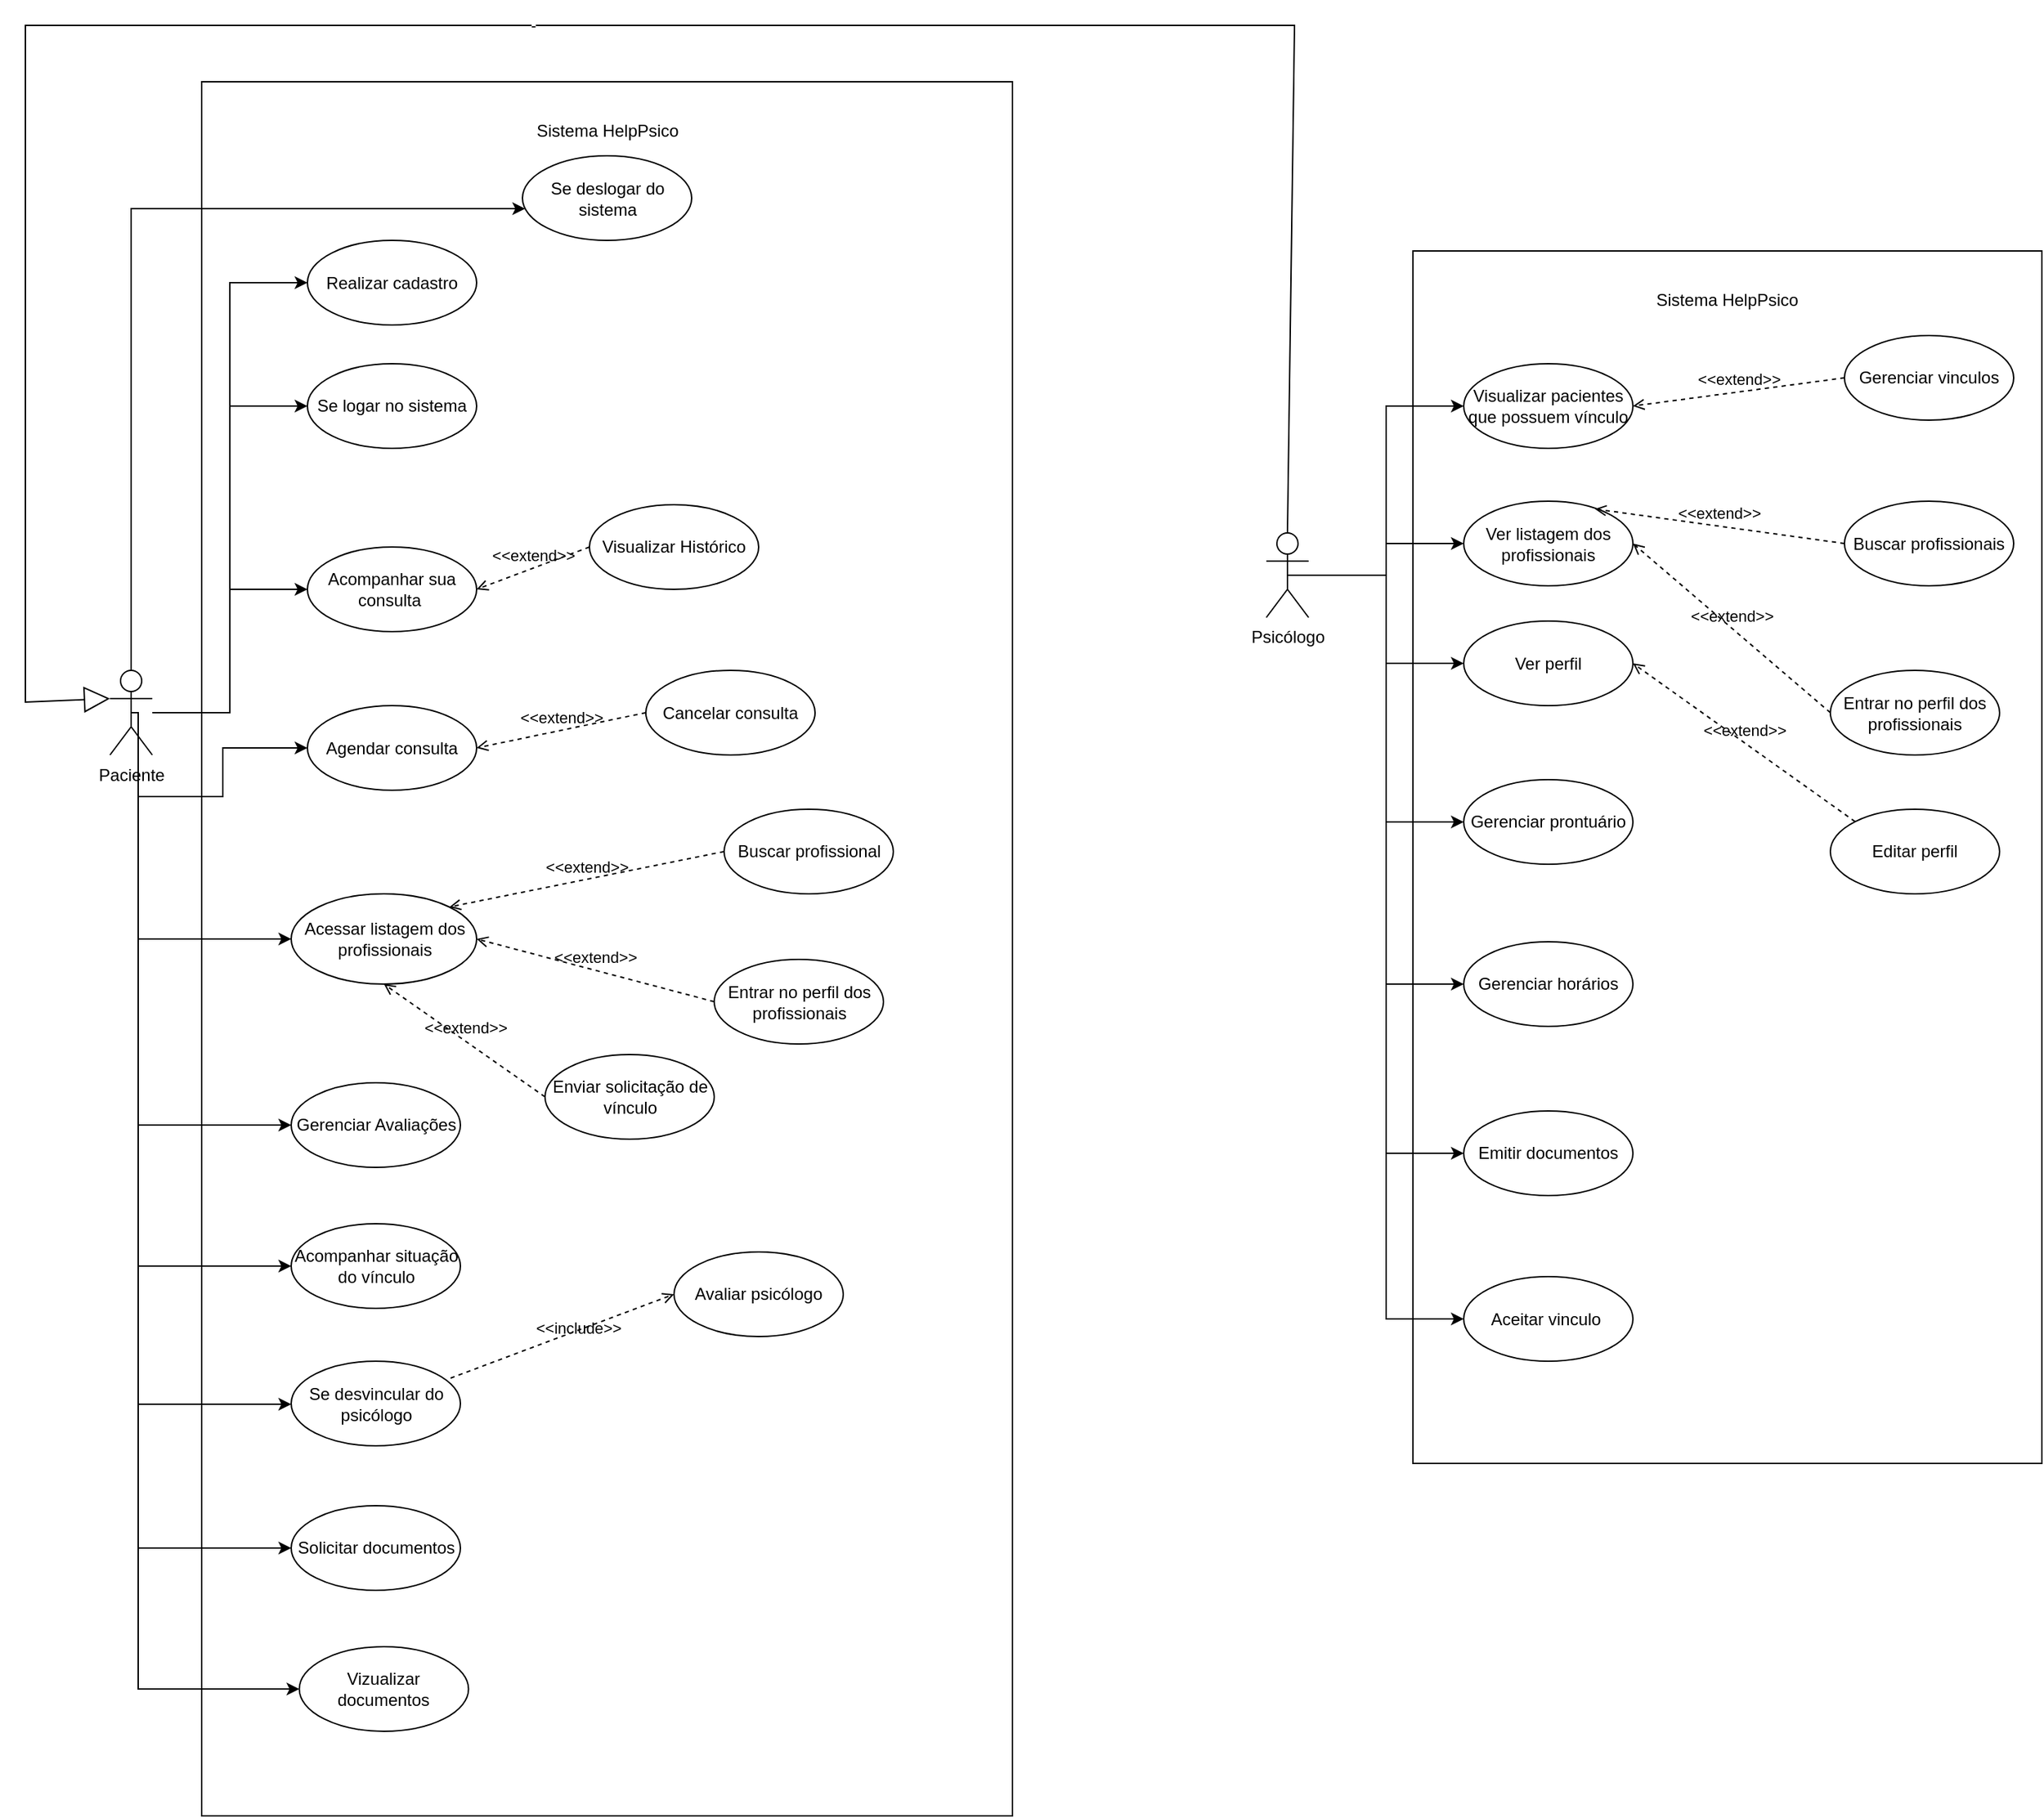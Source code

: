 <mxfile version="26.2.2">
  <diagram name="Página-1" id="GL1pwOXR8_x6SwgY-prI">
    <mxGraphModel dx="2778" dy="2571" grid="1" gridSize="10" guides="1" tooltips="1" connect="1" arrows="1" fold="1" page="1" pageScale="1" pageWidth="827" pageHeight="1169" math="0" shadow="0">
      <root>
        <mxCell id="0" />
        <mxCell id="1" parent="0" />
        <mxCell id="RLy1npx4N5lf20qVxHuJ-1" value="" style="rounded=0;whiteSpace=wrap;html=1;" parent="1" vertex="1">
          <mxGeometry x="165" y="30" width="575" height="1230" as="geometry" />
        </mxCell>
        <mxCell id="RLy1npx4N5lf20qVxHuJ-2" style="edgeStyle=orthogonalEdgeStyle;rounded=0;orthogonalLoop=1;jettySize=auto;html=1;entryX=0;entryY=0.5;entryDx=0;entryDy=0;" parent="1" source="RLy1npx4N5lf20qVxHuJ-8" target="RLy1npx4N5lf20qVxHuJ-20" edge="1">
          <mxGeometry relative="1" as="geometry" />
        </mxCell>
        <mxCell id="RLy1npx4N5lf20qVxHuJ-3" style="edgeStyle=orthogonalEdgeStyle;rounded=0;orthogonalLoop=1;jettySize=auto;html=1;entryX=0;entryY=0.5;entryDx=0;entryDy=0;" parent="1" source="RLy1npx4N5lf20qVxHuJ-8" target="RLy1npx4N5lf20qVxHuJ-9" edge="1">
          <mxGeometry relative="1" as="geometry" />
        </mxCell>
        <mxCell id="RLy1npx4N5lf20qVxHuJ-4" style="edgeStyle=orthogonalEdgeStyle;rounded=0;orthogonalLoop=1;jettySize=auto;html=1;entryX=0;entryY=0.5;entryDx=0;entryDy=0;" parent="1" source="RLy1npx4N5lf20qVxHuJ-8" target="RLy1npx4N5lf20qVxHuJ-21" edge="1">
          <mxGeometry relative="1" as="geometry" />
        </mxCell>
        <mxCell id="RLy1npx4N5lf20qVxHuJ-5" style="edgeStyle=orthogonalEdgeStyle;rounded=0;orthogonalLoop=1;jettySize=auto;html=1;entryX=0;entryY=0.5;entryDx=0;entryDy=0;" parent="1" source="RLy1npx4N5lf20qVxHuJ-8" target="RLy1npx4N5lf20qVxHuJ-22" edge="1">
          <mxGeometry relative="1" as="geometry">
            <Array as="points">
              <mxPoint x="120" y="638" />
            </Array>
          </mxGeometry>
        </mxCell>
        <mxCell id="RLy1npx4N5lf20qVxHuJ-6" style="edgeStyle=orthogonalEdgeStyle;rounded=0;orthogonalLoop=1;jettySize=auto;html=1;exitX=0.5;exitY=0;exitDx=0;exitDy=0;exitPerimeter=0;" parent="1" source="RLy1npx4N5lf20qVxHuJ-8" target="RLy1npx4N5lf20qVxHuJ-38" edge="1">
          <mxGeometry relative="1" as="geometry">
            <Array as="points">
              <mxPoint x="115" y="120" />
            </Array>
          </mxGeometry>
        </mxCell>
        <mxCell id="RLy1npx4N5lf20qVxHuJ-7" style="edgeStyle=orthogonalEdgeStyle;rounded=0;orthogonalLoop=1;jettySize=auto;html=1;entryX=0;entryY=0.5;entryDx=0;entryDy=0;exitX=0.5;exitY=0.5;exitDx=0;exitDy=0;exitPerimeter=0;" parent="1" source="RLy1npx4N5lf20qVxHuJ-8" target="RLy1npx4N5lf20qVxHuJ-46" edge="1">
          <mxGeometry relative="1" as="geometry">
            <Array as="points">
              <mxPoint x="120" y="477" />
              <mxPoint x="120" y="770" />
            </Array>
          </mxGeometry>
        </mxCell>
        <mxCell id="RLy1npx4N5lf20qVxHuJ-8" value="Paciente" style="shape=umlActor;verticalLabelPosition=bottom;verticalAlign=top;html=1;outlineConnect=0;" parent="1" vertex="1">
          <mxGeometry x="100" y="447.5" width="30" height="60" as="geometry" />
        </mxCell>
        <mxCell id="RLy1npx4N5lf20qVxHuJ-9" value="Se logar no sistema" style="ellipse;whiteSpace=wrap;html=1;" parent="1" vertex="1">
          <mxGeometry x="240" y="230" width="120" height="60" as="geometry" />
        </mxCell>
        <mxCell id="RLy1npx4N5lf20qVxHuJ-10" value="Sistema HelpPsico" style="text;html=1;align=center;verticalAlign=middle;whiteSpace=wrap;rounded=0;" parent="1" vertex="1">
          <mxGeometry x="395.5" y="50" width="114" height="30" as="geometry" />
        </mxCell>
        <mxCell id="RLy1npx4N5lf20qVxHuJ-11" value="" style="rounded=0;whiteSpace=wrap;html=1;" parent="1" vertex="1">
          <mxGeometry x="1024" y="150" width="446" height="860" as="geometry" />
        </mxCell>
        <mxCell id="RLy1npx4N5lf20qVxHuJ-15" style="edgeStyle=orthogonalEdgeStyle;rounded=0;orthogonalLoop=1;jettySize=auto;html=1;entryX=0;entryY=0.5;entryDx=0;entryDy=0;" parent="1" source="RLy1npx4N5lf20qVxHuJ-18" target="RLy1npx4N5lf20qVxHuJ-47" edge="1">
          <mxGeometry relative="1" as="geometry" />
        </mxCell>
        <mxCell id="RLy1npx4N5lf20qVxHuJ-16" style="edgeStyle=orthogonalEdgeStyle;rounded=0;orthogonalLoop=1;jettySize=auto;html=1;entryX=0;entryY=0.5;entryDx=0;entryDy=0;" parent="1" source="RLy1npx4N5lf20qVxHuJ-18" target="RLy1npx4N5lf20qVxHuJ-50" edge="1">
          <mxGeometry relative="1" as="geometry" />
        </mxCell>
        <mxCell id="RLy1npx4N5lf20qVxHuJ-17" style="edgeStyle=orthogonalEdgeStyle;rounded=0;orthogonalLoop=1;jettySize=auto;html=1;entryX=0;entryY=0.5;entryDx=0;entryDy=0;" parent="1" source="RLy1npx4N5lf20qVxHuJ-18" target="RLy1npx4N5lf20qVxHuJ-52" edge="1">
          <mxGeometry relative="1" as="geometry" />
        </mxCell>
        <mxCell id="RLy1npx4N5lf20qVxHuJ-18" value="Psicólogo" style="shape=umlActor;verticalLabelPosition=bottom;verticalAlign=top;html=1;outlineConnect=0;" parent="1" vertex="1">
          <mxGeometry x="920" y="350" width="30" height="60" as="geometry" />
        </mxCell>
        <mxCell id="RLy1npx4N5lf20qVxHuJ-19" value="Sistema HelpPsico" style="text;html=1;align=center;verticalAlign=middle;whiteSpace=wrap;rounded=0;" parent="1" vertex="1">
          <mxGeometry x="1192" y="170" width="110" height="30" as="geometry" />
        </mxCell>
        <mxCell id="RLy1npx4N5lf20qVxHuJ-20" value="Realizar cadastro" style="ellipse;whiteSpace=wrap;html=1;" parent="1" vertex="1">
          <mxGeometry x="240" y="142.5" width="120" height="60" as="geometry" />
        </mxCell>
        <mxCell id="RLy1npx4N5lf20qVxHuJ-21" value="Acompanhar sua consulta&amp;nbsp;" style="ellipse;whiteSpace=wrap;html=1;" parent="1" vertex="1">
          <mxGeometry x="240" y="360" width="120" height="60" as="geometry" />
        </mxCell>
        <mxCell id="RLy1npx4N5lf20qVxHuJ-22" value="Acessar listagem dos profissionais" style="ellipse;whiteSpace=wrap;html=1;" parent="1" vertex="1">
          <mxGeometry x="228.5" y="606" width="131.5" height="64" as="geometry" />
        </mxCell>
        <mxCell id="RLy1npx4N5lf20qVxHuJ-24" value="Visualizar Histórico" style="ellipse;whiteSpace=wrap;html=1;" parent="1" vertex="1">
          <mxGeometry x="440" y="330" width="120" height="60" as="geometry" />
        </mxCell>
        <mxCell id="RLy1npx4N5lf20qVxHuJ-25" value="Acompanhar situação do vínculo" style="ellipse;whiteSpace=wrap;html=1;" parent="1" vertex="1">
          <mxGeometry x="228.5" y="840" width="120" height="60" as="geometry" />
        </mxCell>
        <mxCell id="RLy1npx4N5lf20qVxHuJ-27" value="&amp;lt;&amp;lt;extend&amp;gt;&amp;gt;" style="html=1;verticalAlign=bottom;labelBackgroundColor=none;endArrow=open;endFill=0;dashed=1;rounded=0;exitX=0;exitY=0.5;exitDx=0;exitDy=0;entryX=1;entryY=0.5;entryDx=0;entryDy=0;" parent="1" source="RLy1npx4N5lf20qVxHuJ-24" target="RLy1npx4N5lf20qVxHuJ-21" edge="1">
          <mxGeometry width="160" relative="1" as="geometry">
            <mxPoint x="353" y="349" as="sourcePoint" />
            <mxPoint x="441" y="301" as="targetPoint" />
          </mxGeometry>
        </mxCell>
        <mxCell id="RLy1npx4N5lf20qVxHuJ-29" value="Buscar profissional" style="ellipse;whiteSpace=wrap;html=1;" parent="1" vertex="1">
          <mxGeometry x="535.5" y="546" width="120" height="60" as="geometry" />
        </mxCell>
        <mxCell id="RLy1npx4N5lf20qVxHuJ-30" value="&amp;lt;&amp;lt;extend&amp;gt;&amp;gt;" style="html=1;verticalAlign=bottom;labelBackgroundColor=none;endArrow=open;endFill=0;dashed=1;rounded=0;exitX=0;exitY=0.5;exitDx=0;exitDy=0;entryX=1;entryY=0;entryDx=0;entryDy=0;" parent="1" source="RLy1npx4N5lf20qVxHuJ-29" target="RLy1npx4N5lf20qVxHuJ-22" edge="1">
          <mxGeometry width="160" relative="1" as="geometry">
            <mxPoint x="460" y="530" as="sourcePoint" />
            <mxPoint x="470" y="550" as="targetPoint" />
          </mxGeometry>
        </mxCell>
        <mxCell id="RLy1npx4N5lf20qVxHuJ-31" value="Entrar no perfil dos profissionais" style="ellipse;whiteSpace=wrap;html=1;" parent="1" vertex="1">
          <mxGeometry x="528.5" y="652.5" width="120" height="60" as="geometry" />
        </mxCell>
        <mxCell id="RLy1npx4N5lf20qVxHuJ-32" value="&amp;lt;&amp;lt;extend&amp;gt;&amp;gt;" style="html=1;verticalAlign=bottom;labelBackgroundColor=none;endArrow=open;endFill=0;dashed=1;rounded=0;exitX=0;exitY=0.5;exitDx=0;exitDy=0;entryX=1;entryY=0.5;entryDx=0;entryDy=0;" parent="1" source="RLy1npx4N5lf20qVxHuJ-31" target="RLy1npx4N5lf20qVxHuJ-22" edge="1">
          <mxGeometry width="160" relative="1" as="geometry">
            <mxPoint x="460" y="620" as="sourcePoint" />
            <mxPoint x="620" y="620" as="targetPoint" />
          </mxGeometry>
        </mxCell>
        <mxCell id="RLy1npx4N5lf20qVxHuJ-33" value="Enviar solicitação de vínculo" style="ellipse;whiteSpace=wrap;html=1;" parent="1" vertex="1">
          <mxGeometry x="408.5" y="720" width="120" height="60" as="geometry" />
        </mxCell>
        <mxCell id="RLy1npx4N5lf20qVxHuJ-34" value="&amp;lt;&amp;lt;extend&amp;gt;&amp;gt;" style="html=1;verticalAlign=bottom;labelBackgroundColor=none;endArrow=open;endFill=0;dashed=1;rounded=0;exitX=0;exitY=0.5;exitDx=0;exitDy=0;entryX=0.5;entryY=1;entryDx=0;entryDy=0;" parent="1" source="RLy1npx4N5lf20qVxHuJ-33" target="RLy1npx4N5lf20qVxHuJ-22" edge="1">
          <mxGeometry width="160" relative="1" as="geometry">
            <mxPoint x="370" y="600" as="sourcePoint" />
            <mxPoint x="540" y="600" as="targetPoint" />
          </mxGeometry>
        </mxCell>
        <mxCell id="RLy1npx4N5lf20qVxHuJ-36" value="Se desvincular do psicólogo" style="ellipse;whiteSpace=wrap;html=1;" parent="1" vertex="1">
          <mxGeometry x="228.5" y="937.5" width="120" height="60" as="geometry" />
        </mxCell>
        <mxCell id="RLy1npx4N5lf20qVxHuJ-38" value="Se deslogar do sistema" style="ellipse;whiteSpace=wrap;html=1;" parent="1" vertex="1">
          <mxGeometry x="392.5" y="82.5" width="120" height="60" as="geometry" />
        </mxCell>
        <mxCell id="RLy1npx4N5lf20qVxHuJ-42" value="Solicitar documentos" style="ellipse;whiteSpace=wrap;html=1;" parent="1" vertex="1">
          <mxGeometry x="228.5" y="1040" width="120" height="60" as="geometry" />
        </mxCell>
        <mxCell id="RLy1npx4N5lf20qVxHuJ-44" value="Avaliar psicólogo" style="ellipse;whiteSpace=wrap;html=1;" parent="1" vertex="1">
          <mxGeometry x="500" y="860" width="120" height="60" as="geometry" />
        </mxCell>
        <mxCell id="RLy1npx4N5lf20qVxHuJ-45" value="&amp;lt;&amp;lt;include&lt;span style=&quot;background-color: initial;&quot;&gt;&amp;gt;&amp;gt;&lt;/span&gt;" style="html=1;verticalAlign=bottom;labelBackgroundColor=none;endArrow=open;endFill=0;dashed=1;rounded=0;exitX=0.942;exitY=0.2;exitDx=0;exitDy=0;entryX=0;entryY=0.5;entryDx=0;entryDy=0;exitPerimeter=0;" parent="1" source="RLy1npx4N5lf20qVxHuJ-36" target="RLy1npx4N5lf20qVxHuJ-44" edge="1">
          <mxGeometry x="0.121" y="-7" width="160" relative="1" as="geometry">
            <mxPoint x="370" y="473" as="sourcePoint" />
            <mxPoint x="539" y="386" as="targetPoint" />
            <mxPoint x="-1" as="offset" />
          </mxGeometry>
        </mxCell>
        <mxCell id="RLy1npx4N5lf20qVxHuJ-46" value="Gerenciar Avaliações" style="ellipse;whiteSpace=wrap;html=1;" parent="1" vertex="1">
          <mxGeometry x="228.5" y="740" width="120" height="60" as="geometry" />
        </mxCell>
        <mxCell id="RLy1npx4N5lf20qVxHuJ-47" value="Visualizar pacientes que possuem vínculo" style="ellipse;whiteSpace=wrap;html=1;" parent="1" vertex="1">
          <mxGeometry x="1060" y="230" width="120" height="60" as="geometry" />
        </mxCell>
        <mxCell id="RLy1npx4N5lf20qVxHuJ-48" value="Gerenciar vinculos" style="ellipse;whiteSpace=wrap;html=1;" parent="1" vertex="1">
          <mxGeometry x="1330" y="210" width="120" height="60" as="geometry" />
        </mxCell>
        <mxCell id="RLy1npx4N5lf20qVxHuJ-50" value="Ver listagem dos profissionais" style="ellipse;whiteSpace=wrap;html=1;" parent="1" vertex="1">
          <mxGeometry x="1060" y="327.5" width="120" height="60" as="geometry" />
        </mxCell>
        <mxCell id="RLy1npx4N5lf20qVxHuJ-51" value="&amp;lt;&amp;lt;extend&amp;gt;&amp;gt;" style="html=1;verticalAlign=bottom;labelBackgroundColor=none;endArrow=open;endFill=0;dashed=1;rounded=0;entryX=1;entryY=0.5;entryDx=0;entryDy=0;exitX=0;exitY=0.5;exitDx=0;exitDy=0;" parent="1" source="RLy1npx4N5lf20qVxHuJ-48" target="RLy1npx4N5lf20qVxHuJ-47" edge="1">
          <mxGeometry width="160" relative="1" as="geometry">
            <mxPoint x="1050" y="320" as="sourcePoint" />
            <mxPoint x="1210" y="320" as="targetPoint" />
          </mxGeometry>
        </mxCell>
        <mxCell id="RLy1npx4N5lf20qVxHuJ-52" value="Ver perfil" style="ellipse;whiteSpace=wrap;html=1;" parent="1" vertex="1">
          <mxGeometry x="1060" y="412.5" width="120" height="60" as="geometry" />
        </mxCell>
        <mxCell id="RLy1npx4N5lf20qVxHuJ-53" value="Editar perfil" style="ellipse;whiteSpace=wrap;html=1;" parent="1" vertex="1">
          <mxGeometry x="1320" y="546" width="120" height="60" as="geometry" />
        </mxCell>
        <mxCell id="RLy1npx4N5lf20qVxHuJ-56" value="&amp;lt;&amp;lt;extend&amp;gt;&amp;gt;" style="html=1;verticalAlign=bottom;labelBackgroundColor=none;endArrow=open;endFill=0;dashed=1;rounded=0;exitX=0;exitY=0;exitDx=0;exitDy=0;entryX=1;entryY=0.5;entryDx=0;entryDy=0;" parent="1" source="RLy1npx4N5lf20qVxHuJ-53" target="RLy1npx4N5lf20qVxHuJ-52" edge="1">
          <mxGeometry width="160" relative="1" as="geometry">
            <mxPoint x="1205.5" y="502.5" as="sourcePoint" />
            <mxPoint x="900" y="650" as="targetPoint" />
          </mxGeometry>
        </mxCell>
        <mxCell id="RLy1npx4N5lf20qVxHuJ-58" value="&amp;lt;&amp;lt;extend&amp;gt;&amp;gt;" style="html=1;verticalAlign=bottom;labelBackgroundColor=none;endArrow=open;endFill=0;dashed=1;rounded=0;exitX=0;exitY=0.5;exitDx=0;exitDy=0;entryX=1;entryY=0.5;entryDx=0;entryDy=0;" parent="1" source="RLy1npx4N5lf20qVxHuJ-61" target="RLy1npx4N5lf20qVxHuJ-50" edge="1">
          <mxGeometry width="160" relative="1" as="geometry">
            <mxPoint x="1243" y="466" as="sourcePoint" />
            <mxPoint x="1620" y="430" as="targetPoint" />
          </mxGeometry>
        </mxCell>
        <mxCell id="RLy1npx4N5lf20qVxHuJ-59" value="&amp;lt;&amp;lt;extend&amp;gt;&amp;gt;" style="html=1;verticalAlign=bottom;labelBackgroundColor=none;endArrow=open;endFill=0;dashed=1;rounded=0;exitX=0;exitY=0.5;exitDx=0;exitDy=0;entryX=0.775;entryY=0.092;entryDx=0;entryDy=0;entryPerimeter=0;" parent="1" source="RLy1npx4N5lf20qVxHuJ-60" target="RLy1npx4N5lf20qVxHuJ-50" edge="1">
          <mxGeometry width="160" relative="1" as="geometry">
            <mxPoint x="1251" y="450" as="sourcePoint" />
            <mxPoint x="920" y="460" as="targetPoint" />
          </mxGeometry>
        </mxCell>
        <mxCell id="RLy1npx4N5lf20qVxHuJ-60" value="Buscar profissionais" style="ellipse;whiteSpace=wrap;html=1;" parent="1" vertex="1">
          <mxGeometry x="1330" y="327.5" width="120" height="60" as="geometry" />
        </mxCell>
        <mxCell id="RLy1npx4N5lf20qVxHuJ-61" value="Entrar no perfil dos profissionais" style="ellipse;whiteSpace=wrap;html=1;" parent="1" vertex="1">
          <mxGeometry x="1320" y="447.5" width="120" height="60" as="geometry" />
        </mxCell>
        <mxCell id="RLy1npx4N5lf20qVxHuJ-101" value="-" style="endArrow=block;endSize=16;endFill=0;html=1;rounded=0;exitX=0.5;exitY=0;exitDx=0;exitDy=0;exitPerimeter=0;entryX=0;entryY=0.333;entryDx=0;entryDy=0;entryPerimeter=0;" parent="1" source="RLy1npx4N5lf20qVxHuJ-18" target="RLy1npx4N5lf20qVxHuJ-8" edge="1">
          <mxGeometry width="160" relative="1" as="geometry">
            <mxPoint x="790" y="100" as="sourcePoint" />
            <mxPoint x="950" y="100" as="targetPoint" />
            <Array as="points">
              <mxPoint x="940" y="-10" />
              <mxPoint x="40" y="-10" />
              <mxPoint x="40" y="470" />
            </Array>
          </mxGeometry>
        </mxCell>
        <mxCell id="G9yQMZuAyRBsFmDiI08R-2" style="edgeStyle=orthogonalEdgeStyle;rounded=0;orthogonalLoop=1;jettySize=auto;html=1;entryX=0;entryY=0.5;entryDx=0;entryDy=0;exitX=0.5;exitY=0.5;exitDx=0;exitDy=0;exitPerimeter=0;" parent="1" source="RLy1npx4N5lf20qVxHuJ-8" target="RLy1npx4N5lf20qVxHuJ-25" edge="1">
          <mxGeometry relative="1" as="geometry">
            <Array as="points">
              <mxPoint x="120" y="477" />
              <mxPoint x="120" y="870" />
            </Array>
            <mxPoint x="125" y="457" as="sourcePoint" />
            <mxPoint x="404" y="130" as="targetPoint" />
          </mxGeometry>
        </mxCell>
        <mxCell id="G9yQMZuAyRBsFmDiI08R-3" style="edgeStyle=orthogonalEdgeStyle;rounded=0;orthogonalLoop=1;jettySize=auto;html=1;entryX=0;entryY=0.5;entryDx=0;entryDy=0;exitX=0.5;exitY=0.5;exitDx=0;exitDy=0;exitPerimeter=0;" parent="1" source="RLy1npx4N5lf20qVxHuJ-8" target="RLy1npx4N5lf20qVxHuJ-36" edge="1">
          <mxGeometry relative="1" as="geometry">
            <Array as="points">
              <mxPoint x="120" y="477" />
              <mxPoint x="120" y="968" />
              <mxPoint x="229" y="968" />
            </Array>
            <mxPoint x="160" y="520" as="sourcePoint" />
            <mxPoint x="239" y="820" as="targetPoint" />
          </mxGeometry>
        </mxCell>
        <mxCell id="G9yQMZuAyRBsFmDiI08R-4" style="edgeStyle=orthogonalEdgeStyle;rounded=0;orthogonalLoop=1;jettySize=auto;html=1;entryX=0;entryY=0.5;entryDx=0;entryDy=0;exitX=0.5;exitY=0.5;exitDx=0;exitDy=0;exitPerimeter=0;" parent="1" source="RLy1npx4N5lf20qVxHuJ-8" target="RLy1npx4N5lf20qVxHuJ-42" edge="1">
          <mxGeometry relative="1" as="geometry">
            <Array as="points">
              <mxPoint x="120" y="477" />
              <mxPoint x="120" y="1070" />
            </Array>
            <mxPoint x="135" y="498" as="sourcePoint" />
            <mxPoint x="249" y="830" as="targetPoint" />
          </mxGeometry>
        </mxCell>
        <mxCell id="G9yQMZuAyRBsFmDiI08R-5" value="Gerenciar prontuário" style="ellipse;whiteSpace=wrap;html=1;" parent="1" vertex="1">
          <mxGeometry x="1060" y="525" width="120" height="60" as="geometry" />
        </mxCell>
        <mxCell id="G9yQMZuAyRBsFmDiI08R-6" style="edgeStyle=orthogonalEdgeStyle;rounded=0;orthogonalLoop=1;jettySize=auto;html=1;entryX=0;entryY=0.5;entryDx=0;entryDy=0;exitX=0.5;exitY=0.5;exitDx=0;exitDy=0;exitPerimeter=0;" parent="1" source="RLy1npx4N5lf20qVxHuJ-18" target="G9yQMZuAyRBsFmDiI08R-5" edge="1">
          <mxGeometry relative="1" as="geometry">
            <mxPoint x="960" y="390" as="sourcePoint" />
            <mxPoint x="1070" y="453" as="targetPoint" />
          </mxGeometry>
        </mxCell>
        <mxCell id="G9yQMZuAyRBsFmDiI08R-7" value="Gerenciar horários" style="ellipse;whiteSpace=wrap;html=1;" parent="1" vertex="1">
          <mxGeometry x="1060" y="640" width="120" height="60" as="geometry" />
        </mxCell>
        <mxCell id="G9yQMZuAyRBsFmDiI08R-8" style="edgeStyle=orthogonalEdgeStyle;rounded=0;orthogonalLoop=1;jettySize=auto;html=1;entryX=0;entryY=0.5;entryDx=0;entryDy=0;exitX=0.5;exitY=0.5;exitDx=0;exitDy=0;exitPerimeter=0;" parent="1" source="RLy1npx4N5lf20qVxHuJ-18" target="G9yQMZuAyRBsFmDiI08R-7" edge="1">
          <mxGeometry relative="1" as="geometry">
            <mxPoint x="945" y="390" as="sourcePoint" />
            <mxPoint x="1070" y="565" as="targetPoint" />
          </mxGeometry>
        </mxCell>
        <mxCell id="G9yQMZuAyRBsFmDiI08R-9" value="Emitir documentos" style="ellipse;whiteSpace=wrap;html=1;" parent="1" vertex="1">
          <mxGeometry x="1060" y="760" width="120" height="60" as="geometry" />
        </mxCell>
        <mxCell id="G9yQMZuAyRBsFmDiI08R-10" style="edgeStyle=orthogonalEdgeStyle;rounded=0;orthogonalLoop=1;jettySize=auto;html=1;entryX=0;entryY=0.5;entryDx=0;entryDy=0;exitX=0.5;exitY=0.5;exitDx=0;exitDy=0;exitPerimeter=0;" parent="1" source="RLy1npx4N5lf20qVxHuJ-18" target="G9yQMZuAyRBsFmDiI08R-9" edge="1">
          <mxGeometry relative="1" as="geometry">
            <mxPoint x="945" y="390" as="sourcePoint" />
            <mxPoint x="1070" y="680" as="targetPoint" />
          </mxGeometry>
        </mxCell>
        <mxCell id="yu8aLzXa6_9SNoJxKmiM-1" value="Aceitar vinculo&amp;nbsp;" style="ellipse;whiteSpace=wrap;html=1;" parent="1" vertex="1">
          <mxGeometry x="1060" y="877.5" width="120" height="60" as="geometry" />
        </mxCell>
        <mxCell id="yu8aLzXa6_9SNoJxKmiM-2" style="edgeStyle=orthogonalEdgeStyle;rounded=0;orthogonalLoop=1;jettySize=auto;html=1;entryX=0;entryY=0.5;entryDx=0;entryDy=0;exitX=0.5;exitY=0.5;exitDx=0;exitDy=0;exitPerimeter=0;" parent="1" source="RLy1npx4N5lf20qVxHuJ-18" target="yu8aLzXa6_9SNoJxKmiM-1" edge="1">
          <mxGeometry relative="1" as="geometry">
            <mxPoint x="945" y="390" as="sourcePoint" />
            <mxPoint x="1070" y="800" as="targetPoint" />
          </mxGeometry>
        </mxCell>
        <mxCell id="RfW5LDOf8vGEqSZOXyp3-1" value="Vizualizar documentos" style="ellipse;whiteSpace=wrap;html=1;" parent="1" vertex="1">
          <mxGeometry x="234.25" y="1140" width="120" height="60" as="geometry" />
        </mxCell>
        <mxCell id="RfW5LDOf8vGEqSZOXyp3-2" style="edgeStyle=orthogonalEdgeStyle;rounded=0;orthogonalLoop=1;jettySize=auto;html=1;entryX=0;entryY=0.5;entryDx=0;entryDy=0;exitX=0.5;exitY=0.5;exitDx=0;exitDy=0;exitPerimeter=0;" parent="1" source="RLy1npx4N5lf20qVxHuJ-8" target="RfW5LDOf8vGEqSZOXyp3-1" edge="1">
          <mxGeometry relative="1" as="geometry">
            <Array as="points">
              <mxPoint x="120" y="477" />
              <mxPoint x="120" y="1170" />
            </Array>
            <mxPoint x="125" y="488" as="sourcePoint" />
            <mxPoint x="239" y="1020" as="targetPoint" />
          </mxGeometry>
        </mxCell>
        <mxCell id="MV9o-PaBGYYphcJnstaE-1" value="Agendar consulta" style="ellipse;whiteSpace=wrap;html=1;" parent="1" vertex="1">
          <mxGeometry x="240" y="472.5" width="120" height="60" as="geometry" />
        </mxCell>
        <mxCell id="MV9o-PaBGYYphcJnstaE-14" style="edgeStyle=orthogonalEdgeStyle;rounded=0;orthogonalLoop=1;jettySize=auto;html=1;entryX=0;entryY=0.5;entryDx=0;entryDy=0;exitX=0.5;exitY=0.5;exitDx=0;exitDy=0;exitPerimeter=0;" parent="1" source="RLy1npx4N5lf20qVxHuJ-8" target="MV9o-PaBGYYphcJnstaE-1" edge="1">
          <mxGeometry relative="1" as="geometry">
            <Array as="points">
              <mxPoint x="120" y="478" />
              <mxPoint x="120" y="537" />
              <mxPoint x="180" y="537" />
              <mxPoint x="180" y="503" />
            </Array>
            <mxPoint x="140" y="455" as="sourcePoint" />
            <mxPoint x="248" y="585" as="targetPoint" />
          </mxGeometry>
        </mxCell>
        <mxCell id="MV9o-PaBGYYphcJnstaE-15" value="Cancelar consulta" style="ellipse;whiteSpace=wrap;html=1;" parent="1" vertex="1">
          <mxGeometry x="480" y="447.5" width="120" height="60" as="geometry" />
        </mxCell>
        <mxCell id="MV9o-PaBGYYphcJnstaE-16" value="&amp;lt;&amp;lt;extend&amp;gt;&amp;gt;" style="html=1;verticalAlign=bottom;labelBackgroundColor=none;endArrow=open;endFill=0;dashed=1;rounded=0;exitX=0;exitY=0.5;exitDx=0;exitDy=0;entryX=1;entryY=0.5;entryDx=0;entryDy=0;" parent="1" source="MV9o-PaBGYYphcJnstaE-15" target="MV9o-PaBGYYphcJnstaE-1" edge="1">
          <mxGeometry width="160" relative="1" as="geometry">
            <mxPoint x="428.5" y="447.5" as="sourcePoint" />
            <mxPoint x="348.5" y="530.5" as="targetPoint" />
          </mxGeometry>
        </mxCell>
      </root>
    </mxGraphModel>
  </diagram>
</mxfile>
